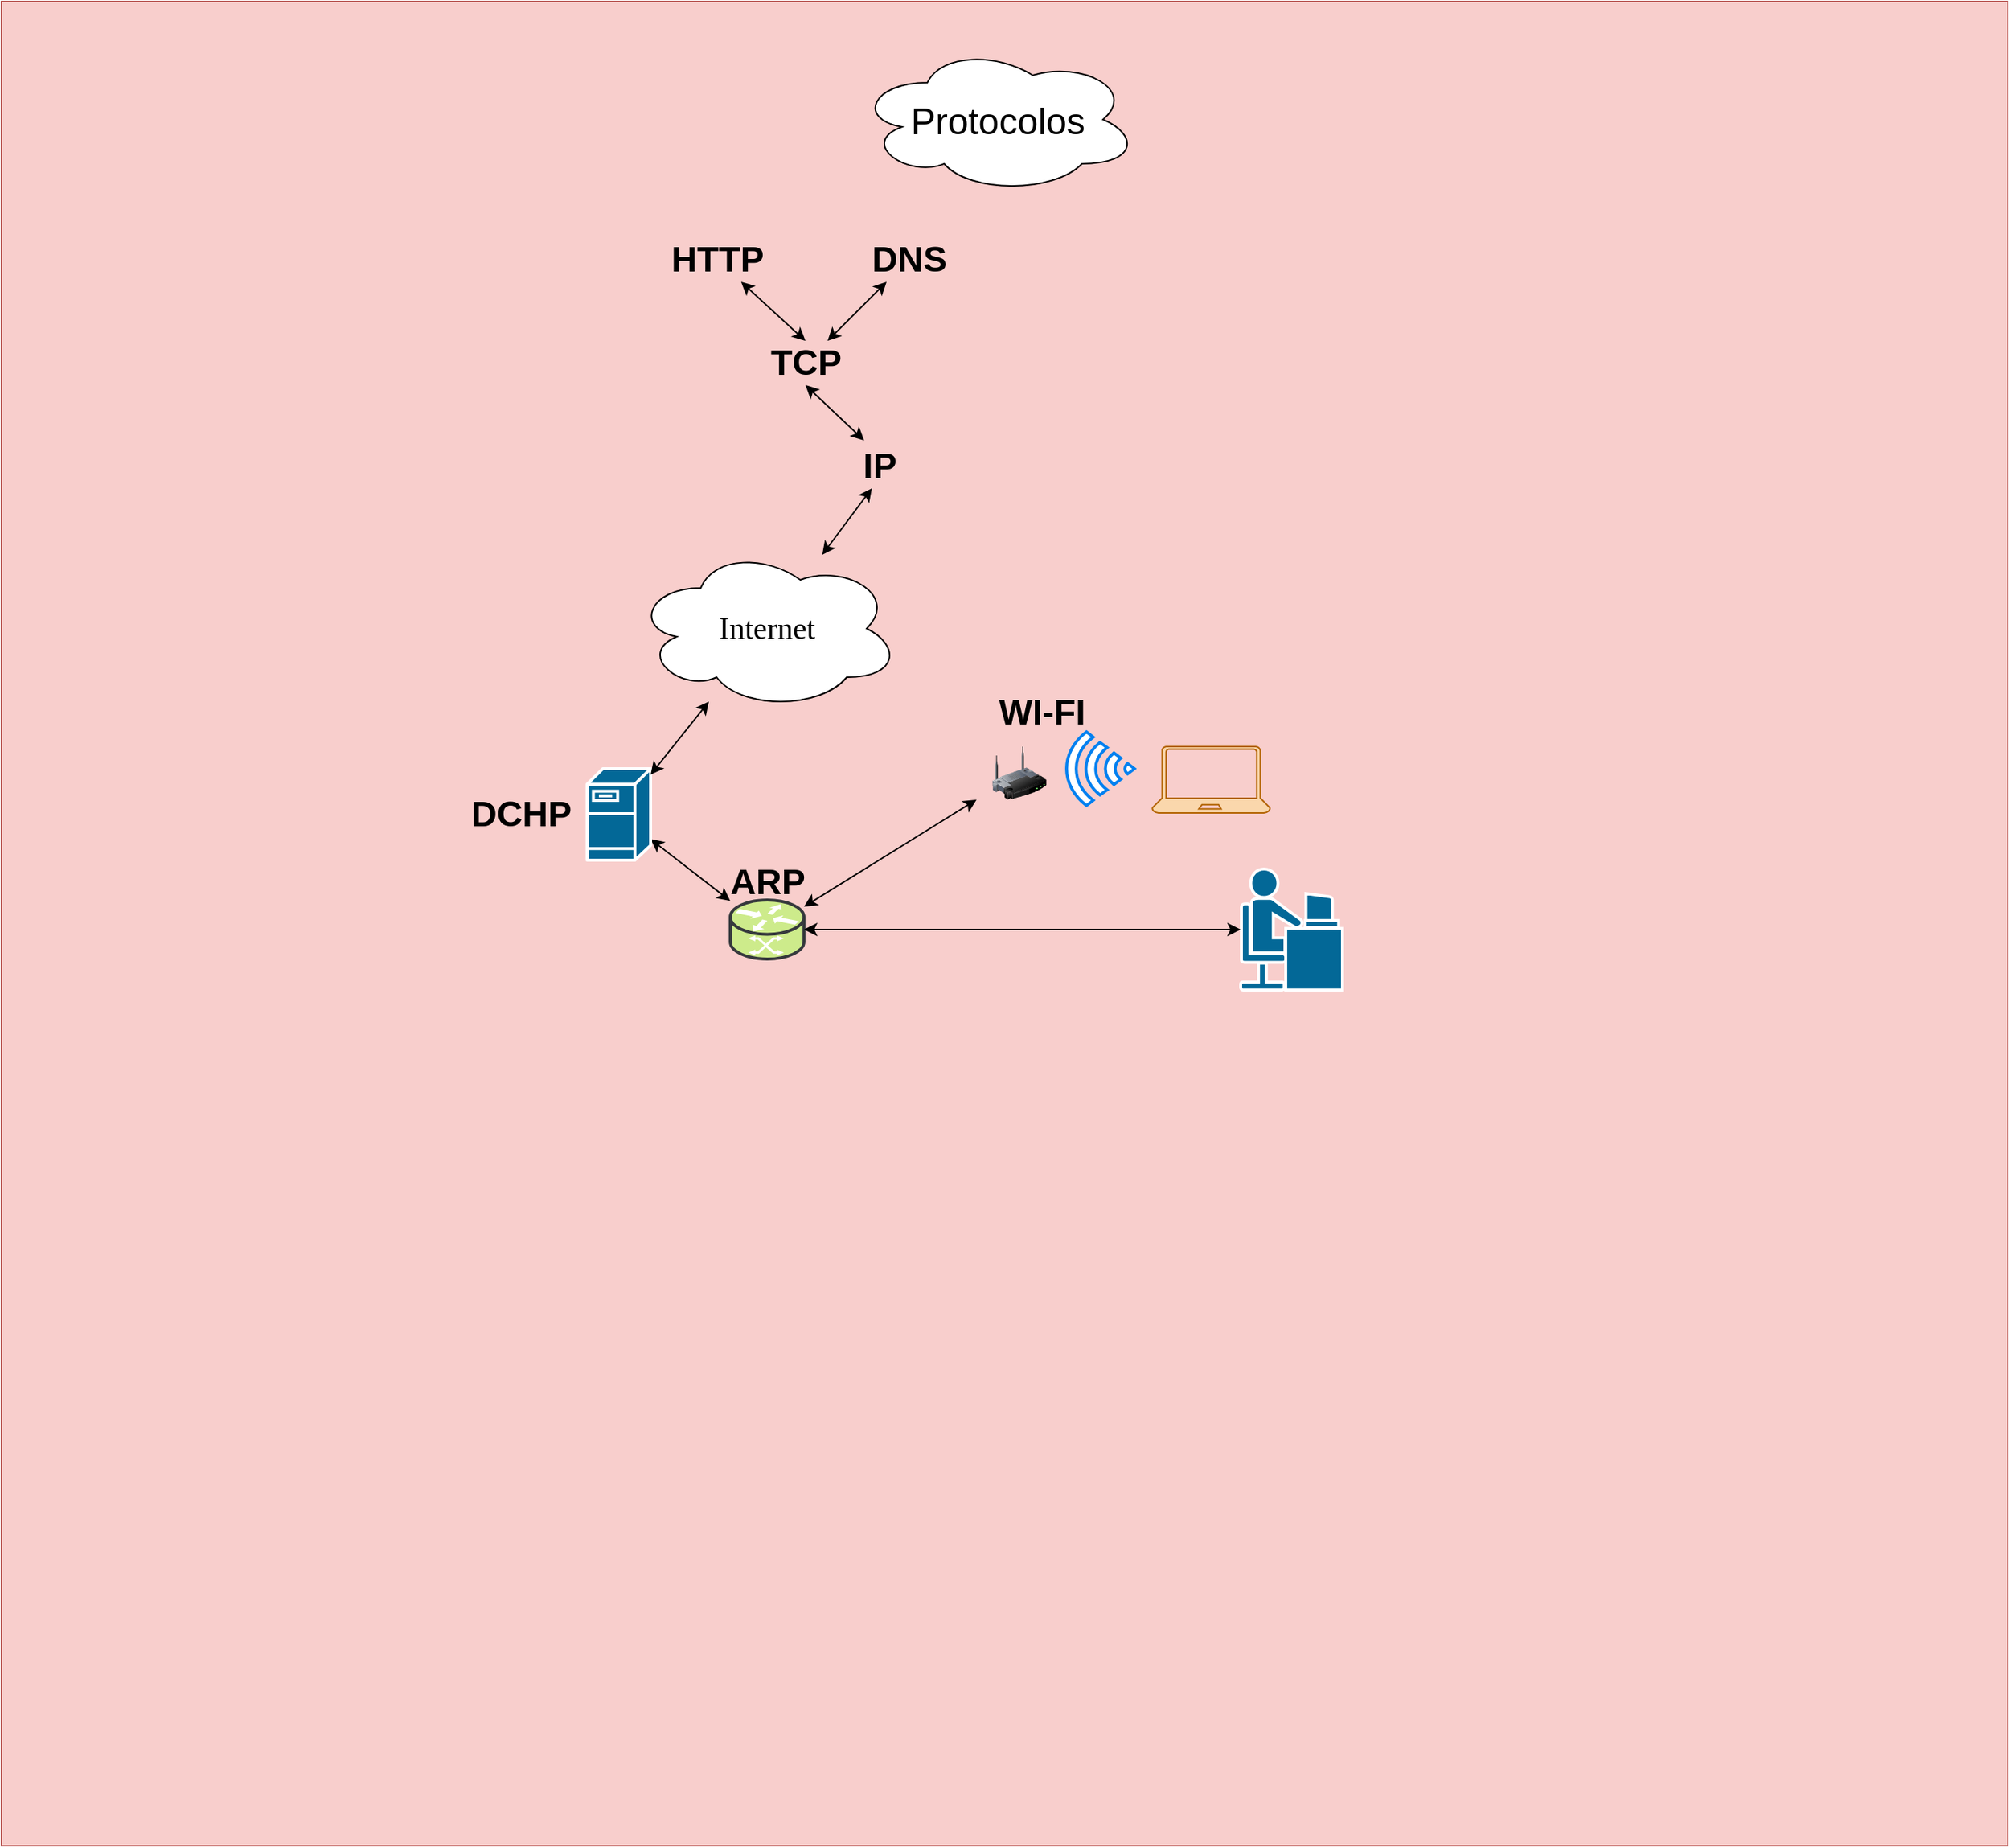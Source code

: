 <mxfile version="14.6.0" type="github">
  <diagram name="Page-1" id="c37626ed-c26b-45fb-9056-f9ebc6bb27b6">
    <mxGraphModel dx="1120" dy="1512" grid="1" gridSize="10" guides="1" tooltips="1" connect="1" arrows="1" fold="1" page="1" pageScale="1" pageWidth="1100" pageHeight="850" background="#ffffff" math="0" shadow="0">
      <root>
        <mxCell id="0" />
        <mxCell id="1" parent="0" />
        <mxCell id="1c7a67bf8fd3230f-83" value="" style="whiteSpace=wrap;html=1;rounded=0;shadow=0;comic=0;strokeWidth=1;fontFamily=Verdana;fontSize=14;fillColor=#f8cecc;strokeColor=#b85450;verticalAlign=top;fontStyle=1" parent="1" vertex="1">
          <mxGeometry x="500" y="-430" width="1360" height="1250" as="geometry" />
        </mxCell>
        <mxCell id="1c7a67bf8fd3230f-15" value="&lt;font style=&quot;font-size: 21px&quot;&gt;Internet&lt;/font&gt;" style="ellipse;shape=cloud;whiteSpace=wrap;html=1;rounded=0;shadow=0;comic=0;strokeWidth=1;fontFamily=Verdana;fontSize=12;" parent="1" vertex="1">
          <mxGeometry x="929" y="-60" width="180" height="110" as="geometry" />
        </mxCell>
        <mxCell id="92T_kYaNYXoCRAFkQ6Ds-1" value="" style="shape=mxgraph.cisco.routers.atm_router;html=1;pointerEvents=1;dashed=0;strokeWidth=2;verticalLabelPosition=bottom;verticalAlign=top;align=center;outlineConnect=0;fillColor=#cdeb8b;strokeColor=#36393d;" vertex="1" parent="1">
          <mxGeometry x="994" y="179" width="50" height="40" as="geometry" />
        </mxCell>
        <mxCell id="92T_kYaNYXoCRAFkQ6Ds-7" value="&lt;font style=&quot;font-size: 25px&quot;&gt;Protocolos&lt;/font&gt;" style="ellipse;shape=cloud;whiteSpace=wrap;html=1;" vertex="1" parent="1">
          <mxGeometry x="1080" y="-400" width="190.5" height="100" as="geometry" />
        </mxCell>
        <mxCell id="92T_kYaNYXoCRAFkQ6Ds-8" value="TCP" style="text;strokeColor=none;fillColor=none;html=1;fontSize=24;fontStyle=1;verticalAlign=middle;align=center;" vertex="1" parent="1">
          <mxGeometry x="1000" y="-200" width="90" height="30" as="geometry" />
        </mxCell>
        <mxCell id="92T_kYaNYXoCRAFkQ6Ds-9" value="HTTP" style="text;strokeColor=none;fillColor=none;html=1;fontSize=24;fontStyle=1;verticalAlign=middle;align=center;" vertex="1" parent="1">
          <mxGeometry x="940" y="-270" width="90" height="30" as="geometry" />
        </mxCell>
        <mxCell id="92T_kYaNYXoCRAFkQ6Ds-10" value="IP" style="text;strokeColor=none;fillColor=none;html=1;fontSize=24;fontStyle=1;verticalAlign=middle;align=center;" vertex="1" parent="1">
          <mxGeometry x="1050" y="-130" width="90" height="30" as="geometry" />
        </mxCell>
        <mxCell id="92T_kYaNYXoCRAFkQ6Ds-13" value="DNS" style="text;strokeColor=none;fillColor=none;html=1;fontSize=24;fontStyle=1;verticalAlign=middle;align=center;" vertex="1" parent="1">
          <mxGeometry x="1070" y="-270" width="90" height="30" as="geometry" />
        </mxCell>
        <mxCell id="92T_kYaNYXoCRAFkQ6Ds-19" value="" style="shape=mxgraph.cisco.people.androgenous_person;html=1;pointerEvents=1;dashed=0;fillColor=#036897;strokeColor=#ffffff;strokeWidth=2;verticalLabelPosition=bottom;verticalAlign=top;align=center;outlineConnect=0;" vertex="1" parent="1">
          <mxGeometry x="1340" y="158" width="69" height="82" as="geometry" />
        </mxCell>
        <mxCell id="92T_kYaNYXoCRAFkQ6Ds-21" value="" style="endArrow=classic;startArrow=classic;html=1;" edge="1" parent="1" source="92T_kYaNYXoCRAFkQ6Ds-8" target="92T_kYaNYXoCRAFkQ6Ds-13">
          <mxGeometry width="50" height="50" relative="1" as="geometry">
            <mxPoint x="1220" y="-30" as="sourcePoint" />
            <mxPoint x="1270" y="-80" as="targetPoint" />
          </mxGeometry>
        </mxCell>
        <mxCell id="92T_kYaNYXoCRAFkQ6Ds-22" value="" style="endArrow=classic;startArrow=classic;html=1;exitX=0.5;exitY=0;exitDx=0;exitDy=0;" edge="1" parent="1" source="92T_kYaNYXoCRAFkQ6Ds-8" target="92T_kYaNYXoCRAFkQ6Ds-9">
          <mxGeometry width="50" height="50" relative="1" as="geometry">
            <mxPoint x="1070" y="-190" as="sourcePoint" />
            <mxPoint x="1110" y="-230" as="targetPoint" />
          </mxGeometry>
        </mxCell>
        <mxCell id="92T_kYaNYXoCRAFkQ6Ds-23" value="" style="endArrow=classic;startArrow=classic;html=1;entryX=0.5;entryY=1;entryDx=0;entryDy=0;exitX=0.386;exitY=-0.083;exitDx=0;exitDy=0;exitPerimeter=0;" edge="1" parent="1" source="92T_kYaNYXoCRAFkQ6Ds-10" target="92T_kYaNYXoCRAFkQ6Ds-8">
          <mxGeometry width="50" height="50" relative="1" as="geometry">
            <mxPoint x="1100" y="-130" as="sourcePoint" />
            <mxPoint x="1140" y="-170" as="targetPoint" />
          </mxGeometry>
        </mxCell>
        <mxCell id="92T_kYaNYXoCRAFkQ6Ds-24" value="" style="endArrow=classic;startArrow=classic;html=1;" edge="1" parent="1" source="1c7a67bf8fd3230f-15">
          <mxGeometry width="50" height="50" relative="1" as="geometry">
            <mxPoint x="1050" y="-60" as="sourcePoint" />
            <mxPoint x="1090" y="-100" as="targetPoint" />
          </mxGeometry>
        </mxCell>
        <mxCell id="92T_kYaNYXoCRAFkQ6Ds-26" value="" style="endArrow=classic;startArrow=classic;html=1;" edge="1" parent="1" source="92T_kYaNYXoCRAFkQ6Ds-1" target="92T_kYaNYXoCRAFkQ6Ds-19">
          <mxGeometry width="50" height="50" relative="1" as="geometry">
            <mxPoint x="1066.39" y="-45.029" as="sourcePoint" />
            <mxPoint x="1100" y="-90" as="targetPoint" />
          </mxGeometry>
        </mxCell>
        <mxCell id="92T_kYaNYXoCRAFkQ6Ds-27" value="" style="endArrow=classic;startArrow=classic;html=1;" edge="1" parent="1" source="92T_kYaNYXoCRAFkQ6Ds-28" target="92T_kYaNYXoCRAFkQ6Ds-1">
          <mxGeometry width="50" height="50" relative="1" as="geometry">
            <mxPoint x="1076.39" y="-35.029" as="sourcePoint" />
            <mxPoint x="1110" y="-80" as="targetPoint" />
          </mxGeometry>
        </mxCell>
        <mxCell id="92T_kYaNYXoCRAFkQ6Ds-28" value="" style="shape=mxgraph.cisco.servers.fileserver;html=1;pointerEvents=1;dashed=0;fillColor=#036897;strokeColor=#ffffff;strokeWidth=2;verticalLabelPosition=bottom;verticalAlign=top;align=center;outlineConnect=0;" vertex="1" parent="1">
          <mxGeometry x="897" y="90" width="43" height="62" as="geometry" />
        </mxCell>
        <mxCell id="92T_kYaNYXoCRAFkQ6Ds-29" value="" style="endArrow=classic;startArrow=classic;html=1;" edge="1" parent="1" source="92T_kYaNYXoCRAFkQ6Ds-28" target="1c7a67bf8fd3230f-15">
          <mxGeometry width="50" height="50" relative="1" as="geometry">
            <mxPoint x="940.0" y="84.971" as="sourcePoint" />
            <mxPoint x="973.61" y="40" as="targetPoint" />
          </mxGeometry>
        </mxCell>
        <mxCell id="92T_kYaNYXoCRAFkQ6Ds-33" value="ARP" style="text;strokeColor=none;fillColor=none;html=1;fontSize=24;fontStyle=1;verticalAlign=middle;align=center;" vertex="1" parent="1">
          <mxGeometry x="974" y="152" width="90" height="30" as="geometry" />
        </mxCell>
        <mxCell id="92T_kYaNYXoCRAFkQ6Ds-34" value="DCHP" style="text;strokeColor=none;fillColor=none;html=1;fontSize=24;fontStyle=1;verticalAlign=middle;align=center;" vertex="1" parent="1">
          <mxGeometry x="807" y="106" width="90" height="30" as="geometry" />
        </mxCell>
        <mxCell id="92T_kYaNYXoCRAFkQ6Ds-35" value="" style="html=1;verticalLabelPosition=bottom;align=center;labelBackgroundColor=#ffffff;verticalAlign=top;strokeWidth=2;strokeColor=#0080F0;shadow=0;dashed=0;shape=mxgraph.ios7.icons.wifi;pointerEvents=1;rotation=-90;" vertex="1" parent="1">
          <mxGeometry x="1220" y="67" width="50" height="46" as="geometry" />
        </mxCell>
        <mxCell id="92T_kYaNYXoCRAFkQ6Ds-37" value="" style="image;html=1;image=img/lib/clip_art/networking/Wireless_Router_128x128.png" vertex="1" parent="1">
          <mxGeometry x="1160" y="75" width="60" height="36" as="geometry" />
        </mxCell>
        <mxCell id="92T_kYaNYXoCRAFkQ6Ds-39" value="" style="endArrow=classic;startArrow=classic;html=1;" edge="1" parent="1" source="92T_kYaNYXoCRAFkQ6Ds-1" target="92T_kYaNYXoCRAFkQ6Ds-37">
          <mxGeometry width="50" height="50" relative="1" as="geometry">
            <mxPoint x="1140.0" y="134.971" as="sourcePoint" />
            <mxPoint x="1173.61" y="90" as="targetPoint" />
          </mxGeometry>
        </mxCell>
        <mxCell id="92T_kYaNYXoCRAFkQ6Ds-40" value="" style="verticalLabelPosition=bottom;html=1;verticalAlign=top;align=center;fillColor=#fad7ac;shape=mxgraph.azure.laptop;pointerEvents=1;strokeColor=#b46504;" vertex="1" parent="1">
          <mxGeometry x="1280" y="75" width="80" height="45" as="geometry" />
        </mxCell>
        <mxCell id="92T_kYaNYXoCRAFkQ6Ds-43" value="WI-FI" style="text;strokeColor=none;fillColor=none;html=1;fontSize=24;fontStyle=1;verticalAlign=middle;align=center;" vertex="1" parent="1">
          <mxGeometry x="1160" y="37" width="90" height="30" as="geometry" />
        </mxCell>
      </root>
    </mxGraphModel>
  </diagram>
</mxfile>
